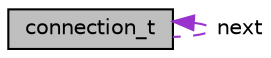 digraph "connection_t"
{
 // LATEX_PDF_SIZE
  edge [fontname="Helvetica",fontsize="10",labelfontname="Helvetica",labelfontsize="10"];
  node [fontname="Helvetica",fontsize="10",shape=record];
  Node1 [label="connection_t",height=0.2,width=0.4,color="black", fillcolor="grey75", style="filled", fontcolor="black",tooltip="Contain all the information about all clients (linked list)"];
  Node1 -> Node1 [dir="back",color="darkorchid3",fontsize="10",style="dashed",label=" next" ,fontname="Helvetica"];
}
